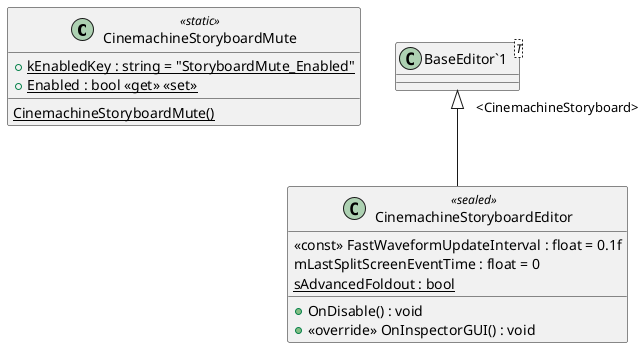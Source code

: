@startuml
class CinemachineStoryboardMute <<static>> {
    {static} CinemachineStoryboardMute()
    + {static} kEnabledKey : string = "StoryboardMute_Enabled"
    + {static} Enabled : bool <<get>> <<set>>
}
class CinemachineStoryboardEditor <<sealed>> {
    + OnDisable() : void
    <<const>> FastWaveformUpdateInterval : float = 0.1f
    mLastSplitScreenEventTime : float = 0
    {static} sAdvancedFoldout : bool
    + <<override>> OnInspectorGUI() : void
}
class "BaseEditor`1"<T> {
}
"BaseEditor`1" "<CinemachineStoryboard>" <|-- CinemachineStoryboardEditor
@enduml
